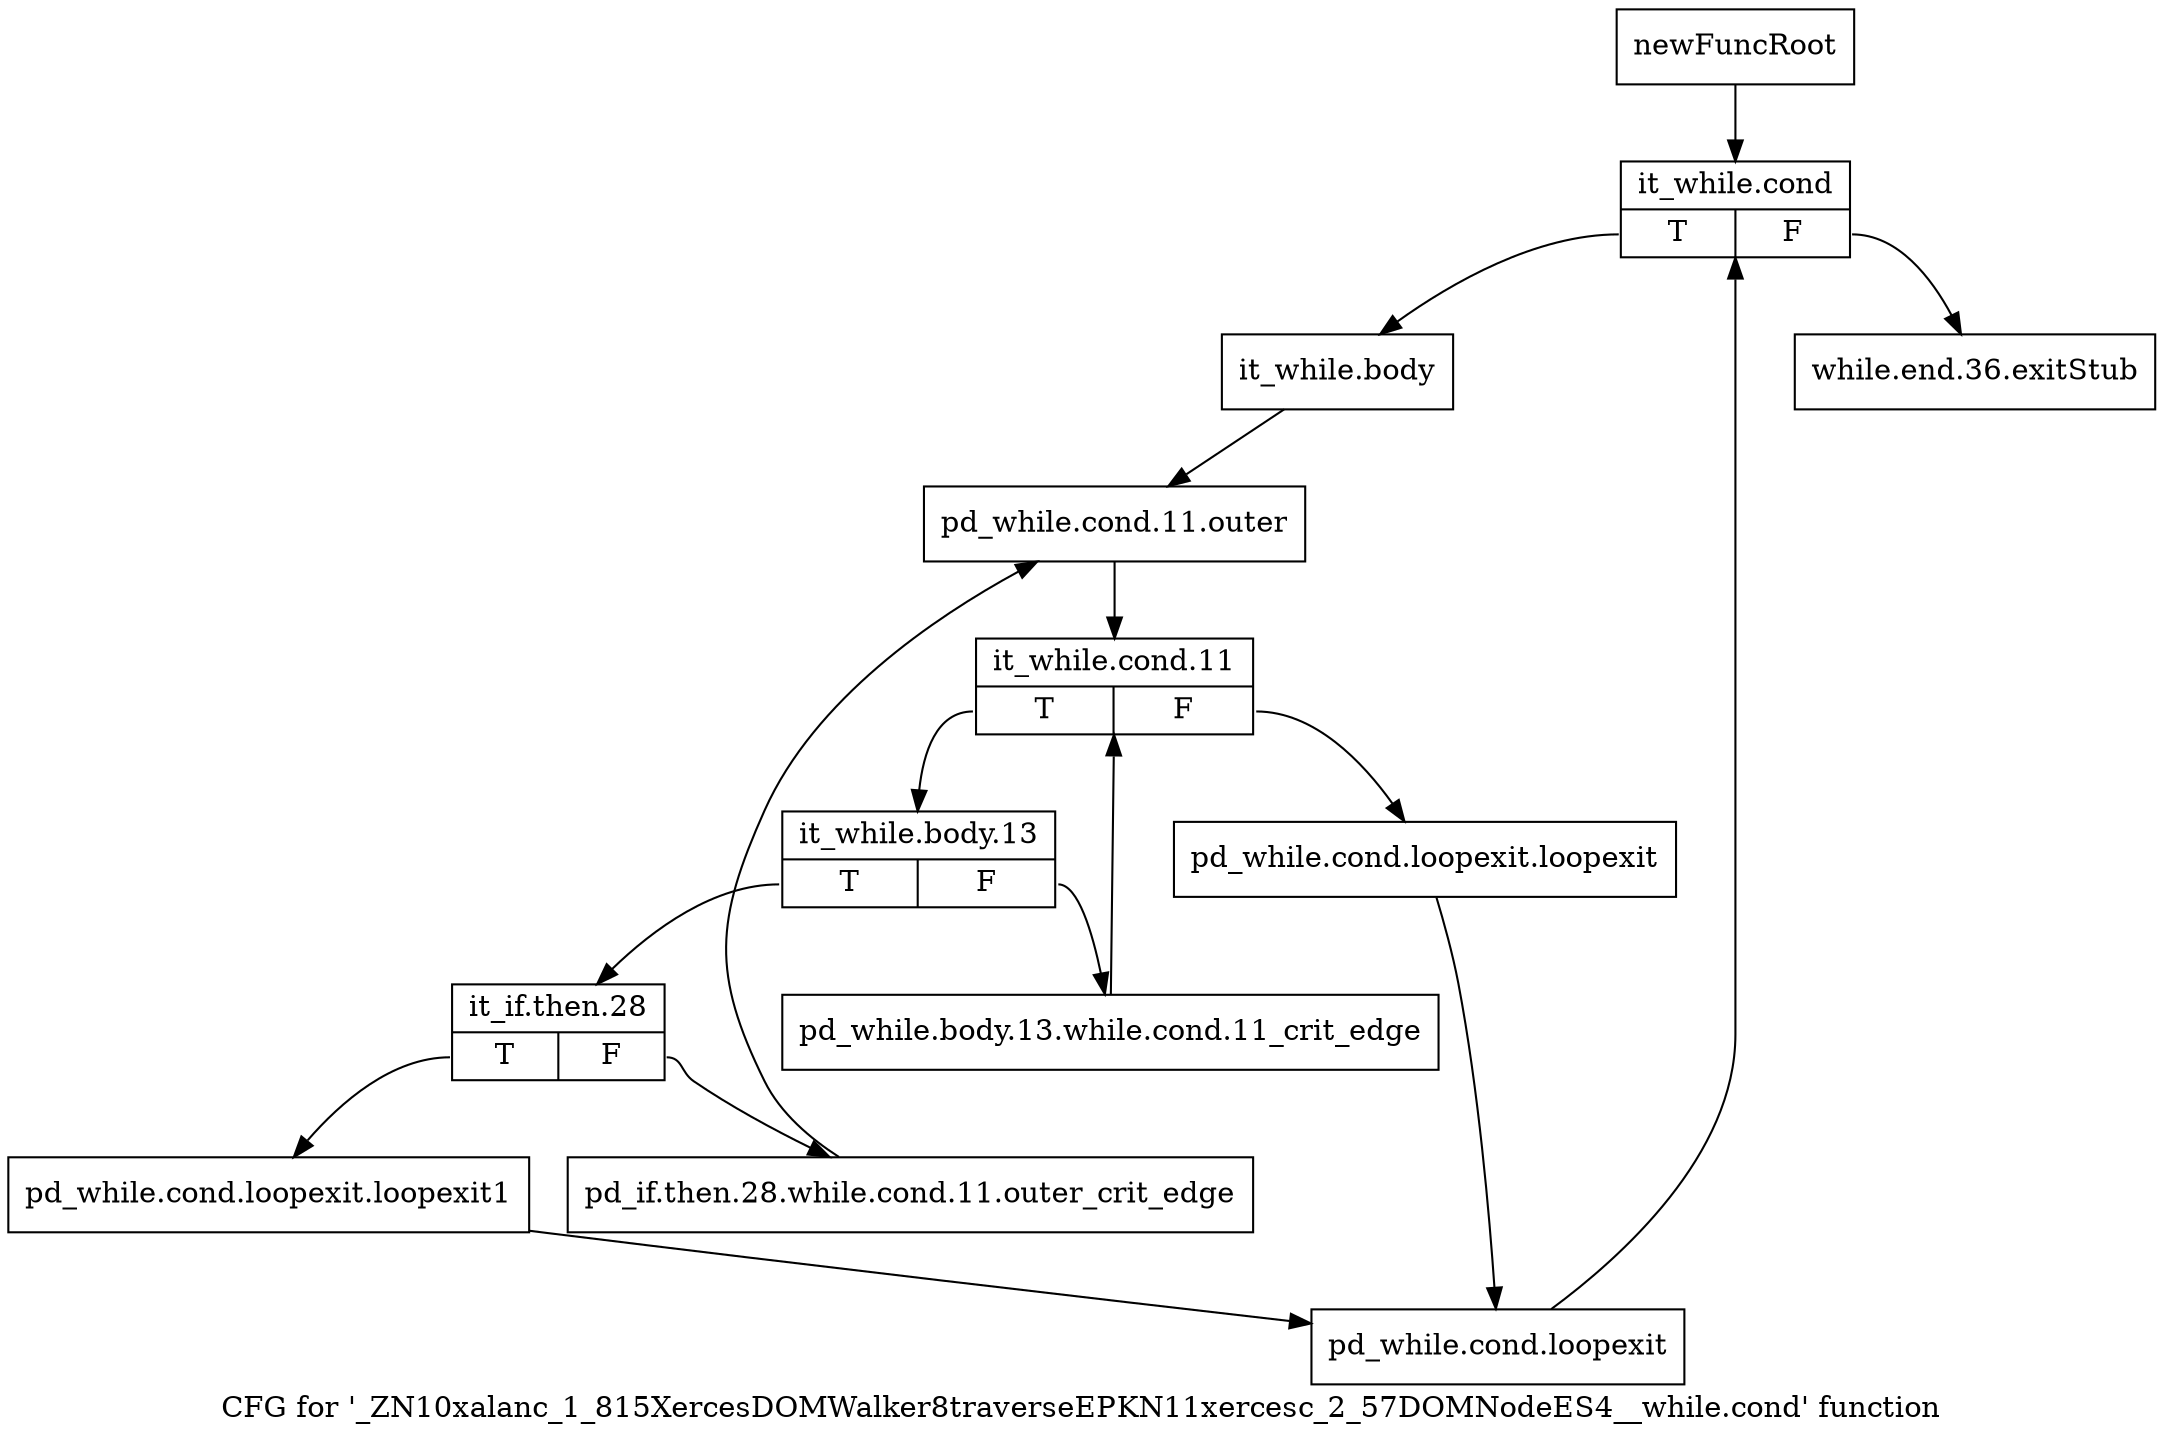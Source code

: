 digraph "CFG for '_ZN10xalanc_1_815XercesDOMWalker8traverseEPKN11xercesc_2_57DOMNodeES4__while.cond' function" {
	label="CFG for '_ZN10xalanc_1_815XercesDOMWalker8traverseEPKN11xercesc_2_57DOMNodeES4__while.cond' function";

	Node0x84b3020 [shape=record,label="{newFuncRoot}"];
	Node0x84b3020 -> Node0x84b30c0;
	Node0x84b3070 [shape=record,label="{while.end.36.exitStub}"];
	Node0x84b30c0 [shape=record,label="{it_while.cond|{<s0>T|<s1>F}}"];
	Node0x84b30c0:s0 -> Node0x84b3110;
	Node0x84b30c0:s1 -> Node0x84b3070;
	Node0x84b3110 [shape=record,label="{it_while.body}"];
	Node0x84b3110 -> Node0x84b3160;
	Node0x84b3160 [shape=record,label="{pd_while.cond.11.outer}"];
	Node0x84b3160 -> Node0x84b39f0;
	Node0x84b39f0 [shape=record,label="{it_while.cond.11|{<s0>T|<s1>F}}"];
	Node0x84b39f0:s0 -> Node0x84b3a90;
	Node0x84b39f0:s1 -> Node0x84b3a40;
	Node0x84b3a40 [shape=record,label="{pd_while.cond.loopexit.loopexit}"];
	Node0x84b3a40 -> Node0x84b3c20;
	Node0x84b3a90 [shape=record,label="{it_while.body.13|{<s0>T|<s1>F}}"];
	Node0x84b3a90:s0 -> Node0x84b3b30;
	Node0x84b3a90:s1 -> Node0x84b3ae0;
	Node0x84b3ae0 [shape=record,label="{pd_while.body.13.while.cond.11_crit_edge}"];
	Node0x84b3ae0 -> Node0x84b39f0;
	Node0x84b3b30 [shape=record,label="{it_if.then.28|{<s0>T|<s1>F}}"];
	Node0x84b3b30:s0 -> Node0x84b3bd0;
	Node0x84b3b30:s1 -> Node0x84b3b80;
	Node0x84b3b80 [shape=record,label="{pd_if.then.28.while.cond.11.outer_crit_edge}"];
	Node0x84b3b80 -> Node0x84b3160;
	Node0x84b3bd0 [shape=record,label="{pd_while.cond.loopexit.loopexit1}"];
	Node0x84b3bd0 -> Node0x84b3c20;
	Node0x84b3c20 [shape=record,label="{pd_while.cond.loopexit}"];
	Node0x84b3c20 -> Node0x84b30c0;
}
